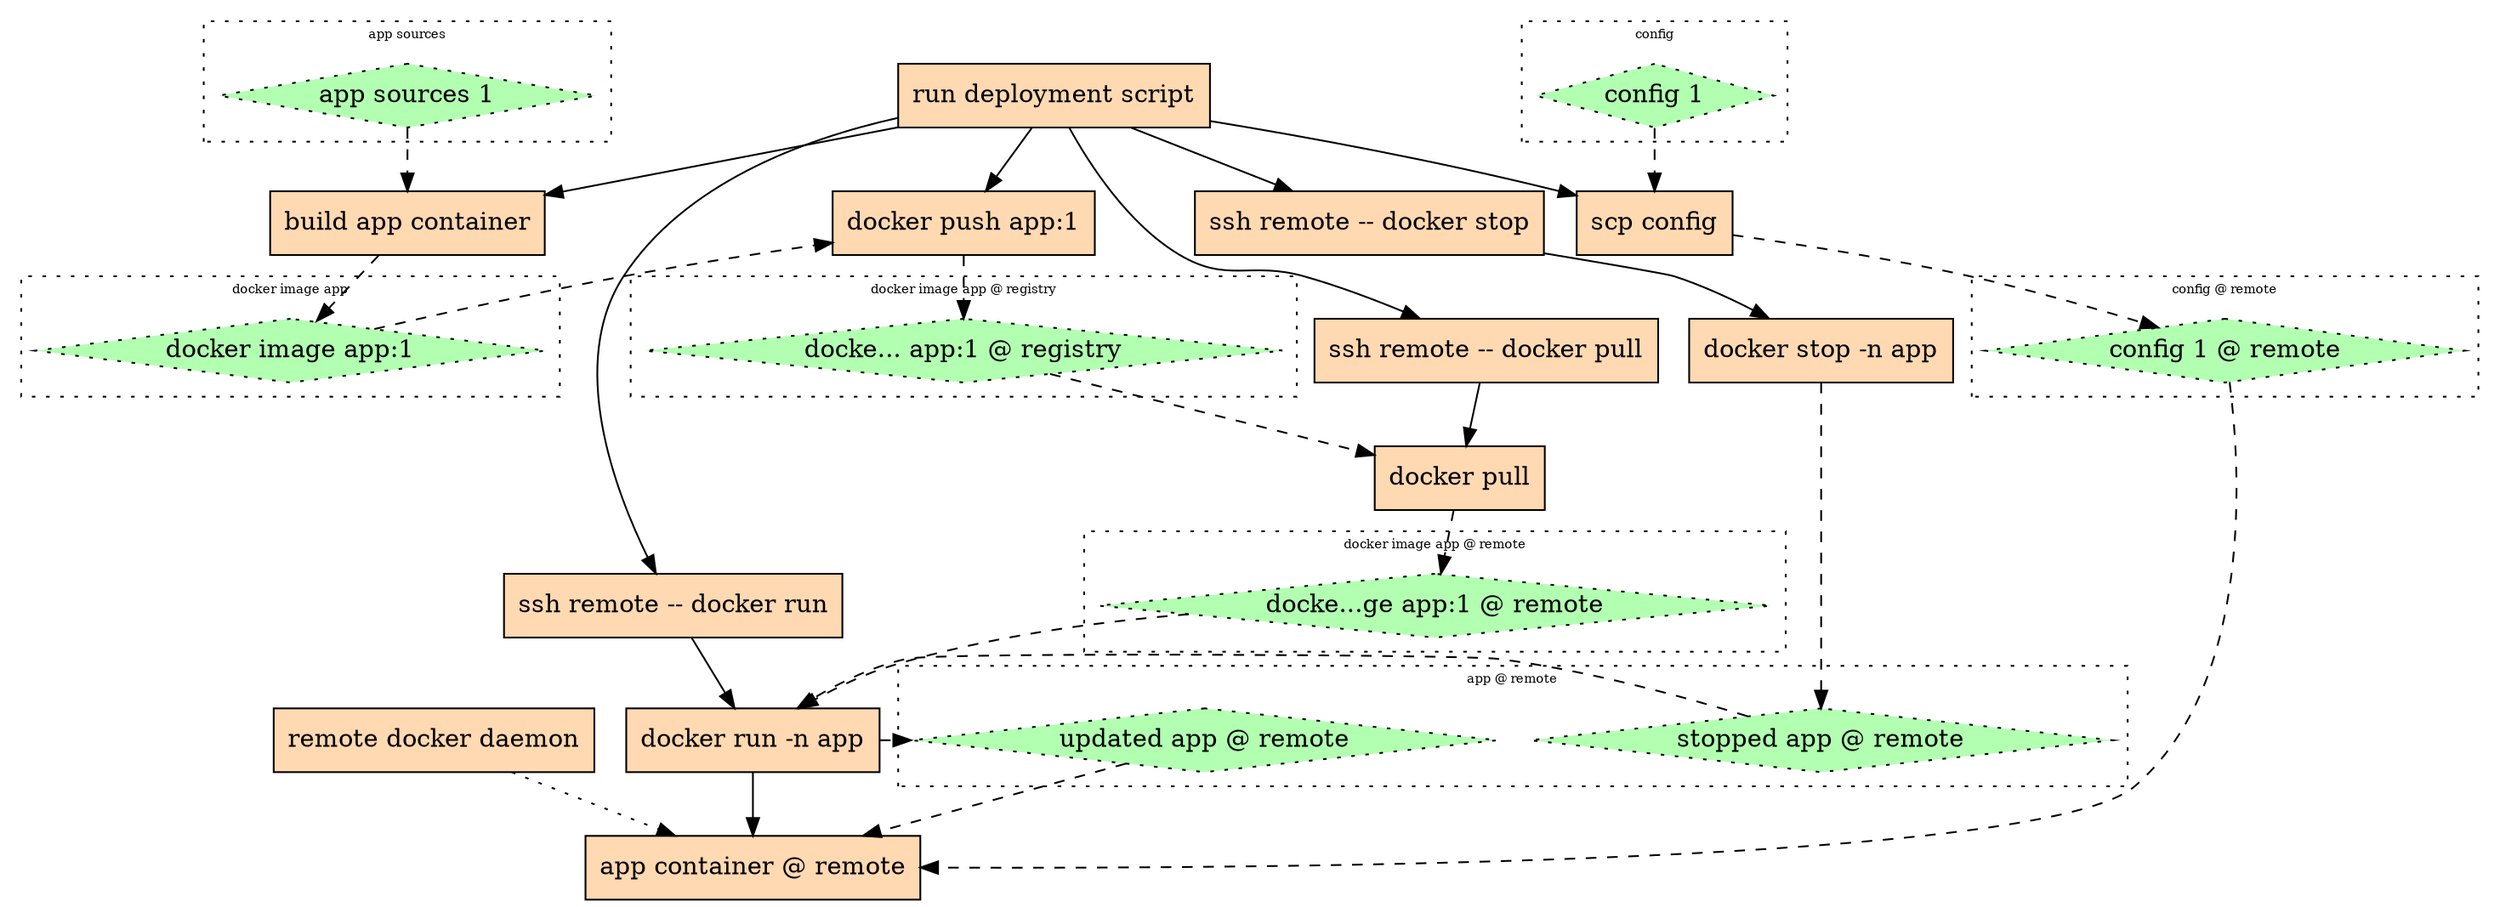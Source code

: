 digraph u {
node [style=filled];
"deploy-script.sh-run-1" [id="deploy-script.sh-run-1" label="run deployment script" shape=rectangle fillcolor="#FFD9B2"]
"docker-build-app-1" [id="docker-build-app-1" label="build app container" shape=rectangle fillcolor="#FFD9B2"]
"docker-push-app-1" [id="docker-push-app-1" label="docker push app:1" shape=rectangle fillcolor="#FFD9B2"]
"ssh-remote-1" [id="ssh-remote-1" label="ssh remote -- docker pull" shape=rectangle fillcolor="#FFD9B2"]
"ssh-remote-docker-pull-1" [id="ssh-remote-docker-pull-1" label="docker pull" shape=rectangle fillcolor="#FFD9B2"]
"scp1" [id="scp1" label="scp config" shape=rectangle fillcolor="#FFD9B2"]
"remote-docker-daemon" [id="remote-docker-daemon" label="remote docker daemon" shape=rectangle fillcolor="#FFD9B2"]
"ssh-remote-2" [id="ssh-remote-2" label="ssh remote -- docker stop" shape=rectangle fillcolor="#FFD9B2"]
"ssh-remote-docker-stop-1" [id="ssh-remote-docker-stop-1" label="docker stop -n app" shape=rectangle fillcolor="#FFD9B2"]
"remote-app-container" [id="remote-app-container" label="app container @ remote" shape=rectangle fillcolor="#FFD9B2"]
"ssh-remote-3" [id="ssh-remote-3" label="ssh remote -- docker run" shape=rectangle fillcolor="#FFD9B2"]
"ssh-remote-docker-run-1" [id="ssh-remote-docker-run-1" label="docker run -n app" shape=rectangle fillcolor="#FFD9B2"]
subgraph "cluster_docker-image-app" {
id="docker-image-app";
style=dotted;
fontsize=7;
label="docker image app";
"docker-image-app-1";
}
subgraph "cluster_registry-docker-image-app" {
id="registry-docker-image-app";
style=dotted;
fontsize=7;
label="docker image app @ registry";
"registry-docker-image-app-1";
}
subgraph "cluster_remote-docker-image-app" {
id="remote-docker-image-app";
style=dotted;
fontsize=7;
label="docker image app @ remote";
"remote-docker-image-app-1";
}
subgraph "cluster_remote-app" {
id="remote-app";
style=dotted;
fontsize=7;
label="app @ remote";
"remote-app-1";
"remote-app-2";
}
subgraph "cluster_config" {
id="config";
style=dotted;
fontsize=7;
label="config";
"config-1";
}
subgraph "cluster_remote-config" {
id="remote-config";
style=dotted;
fontsize=7;
label="config @ remote";
"remote-config-1";
}
subgraph "cluster_cwd" {
id="cwd";
style=dotted;
fontsize=7;
label="app sources";
"cwd-1";
}
"docker-image-app-1" [id="docker-image-app-1" fillcolor="#B2FFB2" label="docker image app:1" style="dotted, filled" shape=diamond];
"registry-docker-image-app-1" [id="registry-docker-image-app-1" fillcolor="#B2FFB2" label="docke... app:1 @ registry" style="dotted, filled" shape=diamond];
"config-1" [id="config-1" fillcolor="#B2FFB2" label="config 1" style="dotted, filled" shape=diamond];
"remote-app-1" [id="remote-app-1" fillcolor="#B2FFB2" label="stopped app @ remote" style="dotted, filled" shape=diamond];
"remote-docker-image-app-1" [id="remote-docker-image-app-1" fillcolor="#B2FFB2" label="docke...ge app:1 @ remote" style="dotted, filled" shape=diamond];
"cwd-1" [id="cwd-1" fillcolor="#B2FFB2" label="app sources 1" style="dotted, filled" shape=diamond];
"remote-app-2" [id="remote-app-2" fillcolor="#B2FFB2" label="updated app @ remote" style="dotted, filled" shape=diamond];
"remote-config-1" [id="remote-config-1" fillcolor="#B2FFB2" label="config 1 @ remote" style="dotted, filled" shape=diamond];
"deploy-script.sh-run-1" -> "docker-build-app-1" [weight=25];
"deploy-script.sh-run-1" -> "docker-push-app-1" [weight=25];
"deploy-script.sh-run-1" -> "ssh-remote-1" [weight=25];
"ssh-remote-1" -> "ssh-remote-docker-pull-1" [weight=25];
"deploy-script.sh-run-1" -> "scp1" [weight=25];
"deploy-script.sh-run-1" -> "ssh-remote-2" [weight=25];
"ssh-remote-2" -> "ssh-remote-docker-stop-1" [weight=25];
"ssh-remote-docker-run-1" -> "remote-app-container" [weight=25];
"remote-docker-daemon" -> "remote-app-container" [style=dotted weight=20];
"deploy-script.sh-run-1" -> "ssh-remote-3" [weight=25];
"ssh-remote-3" -> "ssh-remote-docker-run-1" [weight=25];
"docker-build-app-1" -> "docker-image-app-1" [style=dashed weight=15];
"docker-image-app-1" -> "docker-push-app-1" [style=dashed weight=10];
"docker-push-app-1" -> "registry-docker-image-app-1" [style=dashed weight=15];
"registry-docker-image-app-1" -> "ssh-remote-docker-pull-1" [style=dashed weight=10];
"ssh-remote-docker-pull-1" -> "remote-docker-image-app-1" [style=dashed weight=15];
"ssh-remote-docker-stop-1" -> "remote-app-1" [style=dashed weight=15];
"config-1" -> "scp1" [style=dashed weight=10];
"scp1" -> "remote-config-1" [style=dashed weight=15];
"remote-app-1" -> "ssh-remote-docker-run-1" [style=dashed weight=10];
"remote-docker-image-app-1" -> "ssh-remote-docker-run-1" [style=dashed weight=10];
"ssh-remote-docker-run-1" -> "remote-app-2" [style=dashed weight=15];
"cwd-1" -> "docker-build-app-1" [style=dashed weight=10];
"remote-app-2" -> "remote-app-container" [style=dashed weight=10];
"remote-config-1" -> "remote-app-container" [style=dashed weight=10];
}
